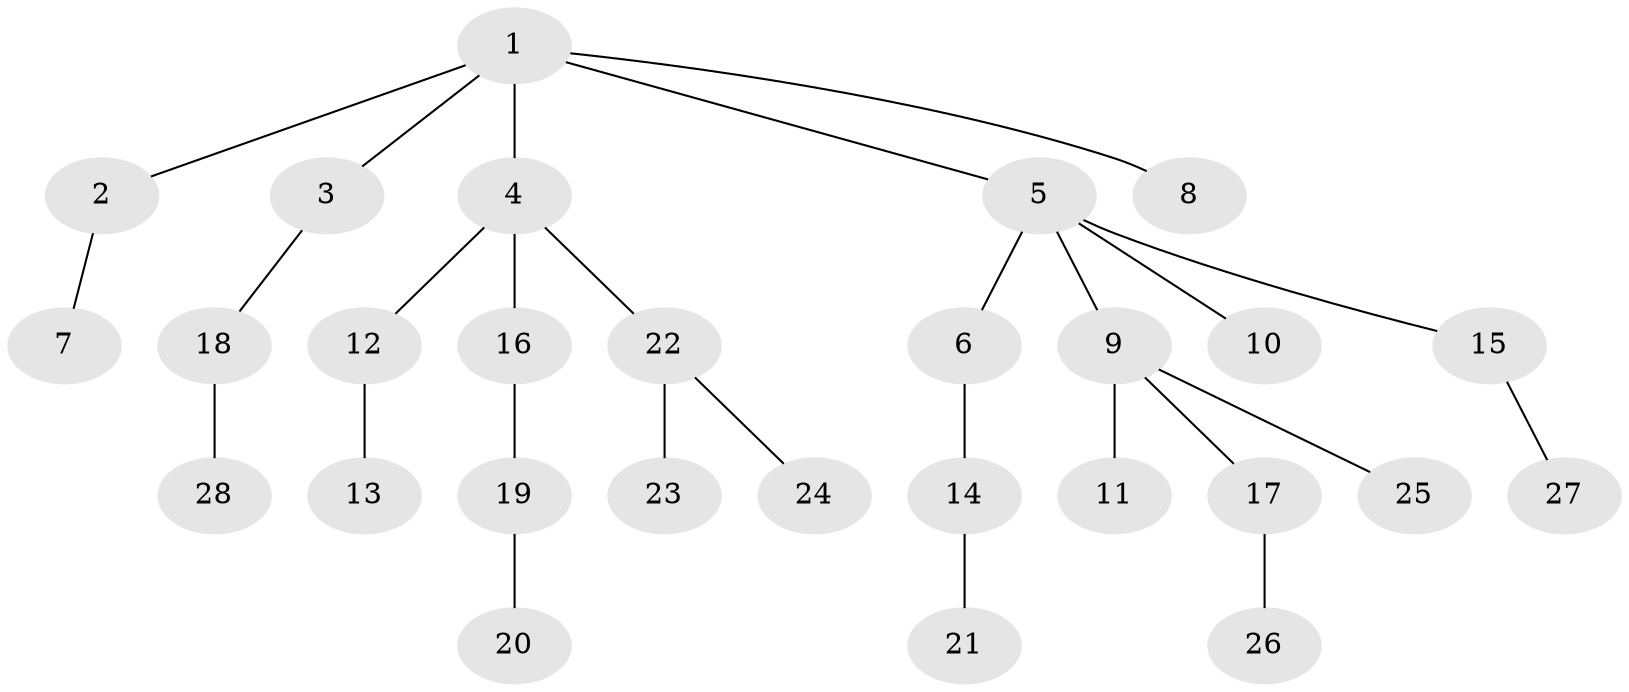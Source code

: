 // original degree distribution, {8: 0.014705882352941176, 3: 0.11764705882352941, 4: 0.07352941176470588, 6: 0.029411764705882353, 2: 0.20588235294117646, 5: 0.014705882352941176, 1: 0.5441176470588235}
// Generated by graph-tools (version 1.1) at 2025/51/03/04/25 22:51:33]
// undirected, 28 vertices, 27 edges
graph export_dot {
  node [color=gray90,style=filled];
  1;
  2;
  3;
  4;
  5;
  6;
  7;
  8;
  9;
  10;
  11;
  12;
  13;
  14;
  15;
  16;
  17;
  18;
  19;
  20;
  21;
  22;
  23;
  24;
  25;
  26;
  27;
  28;
  1 -- 2 [weight=1.0];
  1 -- 3 [weight=1.0];
  1 -- 4 [weight=1.0];
  1 -- 5 [weight=1.0];
  1 -- 8 [weight=1.0];
  2 -- 7 [weight=1.0];
  3 -- 18 [weight=1.0];
  4 -- 12 [weight=1.0];
  4 -- 16 [weight=1.0];
  4 -- 22 [weight=1.0];
  5 -- 6 [weight=1.0];
  5 -- 9 [weight=1.0];
  5 -- 10 [weight=1.0];
  5 -- 15 [weight=1.0];
  6 -- 14 [weight=1.0];
  9 -- 11 [weight=1.0];
  9 -- 17 [weight=1.0];
  9 -- 25 [weight=1.0];
  12 -- 13 [weight=1.0];
  14 -- 21 [weight=1.0];
  15 -- 27 [weight=1.0];
  16 -- 19 [weight=1.0];
  17 -- 26 [weight=1.0];
  18 -- 28 [weight=1.0];
  19 -- 20 [weight=1.0];
  22 -- 23 [weight=1.0];
  22 -- 24 [weight=1.0];
}
